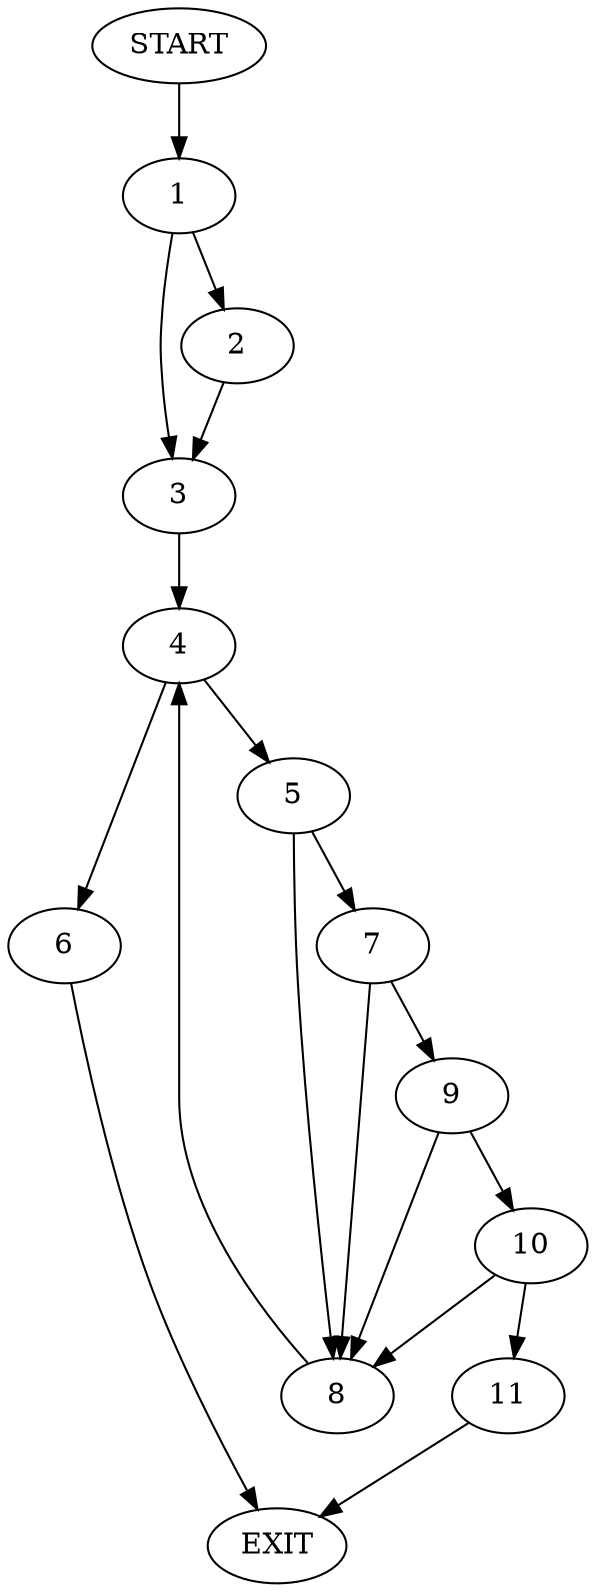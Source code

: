 digraph {
0 [label="START"]
12 [label="EXIT"]
0 -> 1
1 -> 2
1 -> 3
2 -> 3
3 -> 4
4 -> 5
4 -> 6
6 -> 12
5 -> 7
5 -> 8
7 -> 9
7 -> 8
8 -> 4
9 -> 10
9 -> 8
10 -> 8
10 -> 11
11 -> 12
}
